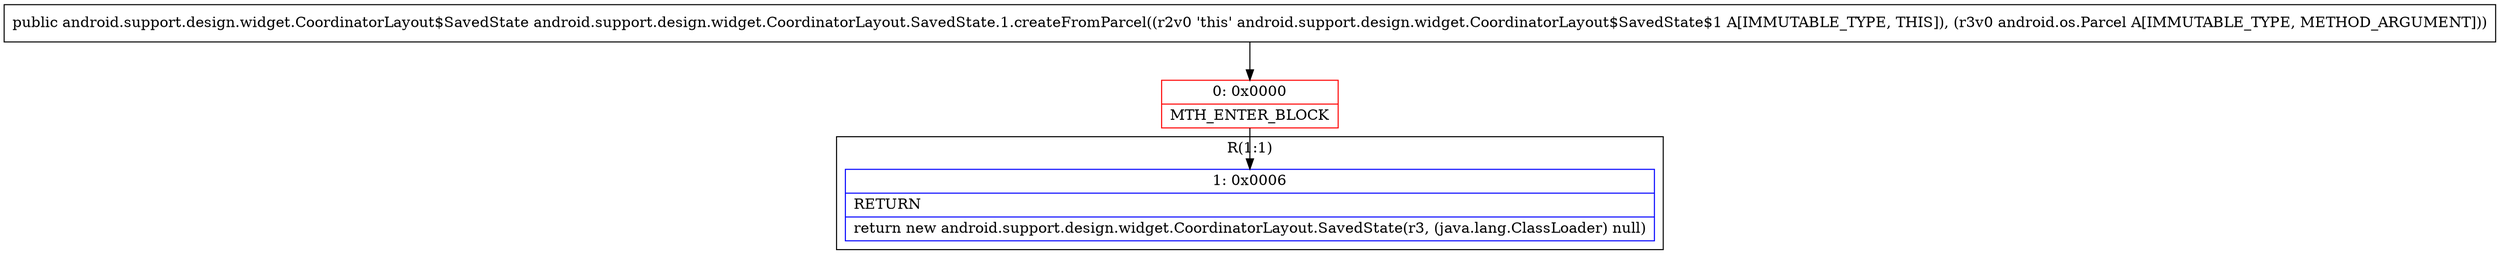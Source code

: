 digraph "CFG forandroid.support.design.widget.CoordinatorLayout.SavedState.1.createFromParcel(Landroid\/os\/Parcel;)Landroid\/support\/design\/widget\/CoordinatorLayout$SavedState;" {
subgraph cluster_Region_958538423 {
label = "R(1:1)";
node [shape=record,color=blue];
Node_1 [shape=record,label="{1\:\ 0x0006|RETURN\l|return new android.support.design.widget.CoordinatorLayout.SavedState(r3, (java.lang.ClassLoader) null)\l}"];
}
Node_0 [shape=record,color=red,label="{0\:\ 0x0000|MTH_ENTER_BLOCK\l}"];
MethodNode[shape=record,label="{public android.support.design.widget.CoordinatorLayout$SavedState android.support.design.widget.CoordinatorLayout.SavedState.1.createFromParcel((r2v0 'this' android.support.design.widget.CoordinatorLayout$SavedState$1 A[IMMUTABLE_TYPE, THIS]), (r3v0 android.os.Parcel A[IMMUTABLE_TYPE, METHOD_ARGUMENT])) }"];
MethodNode -> Node_0;
Node_0 -> Node_1;
}

